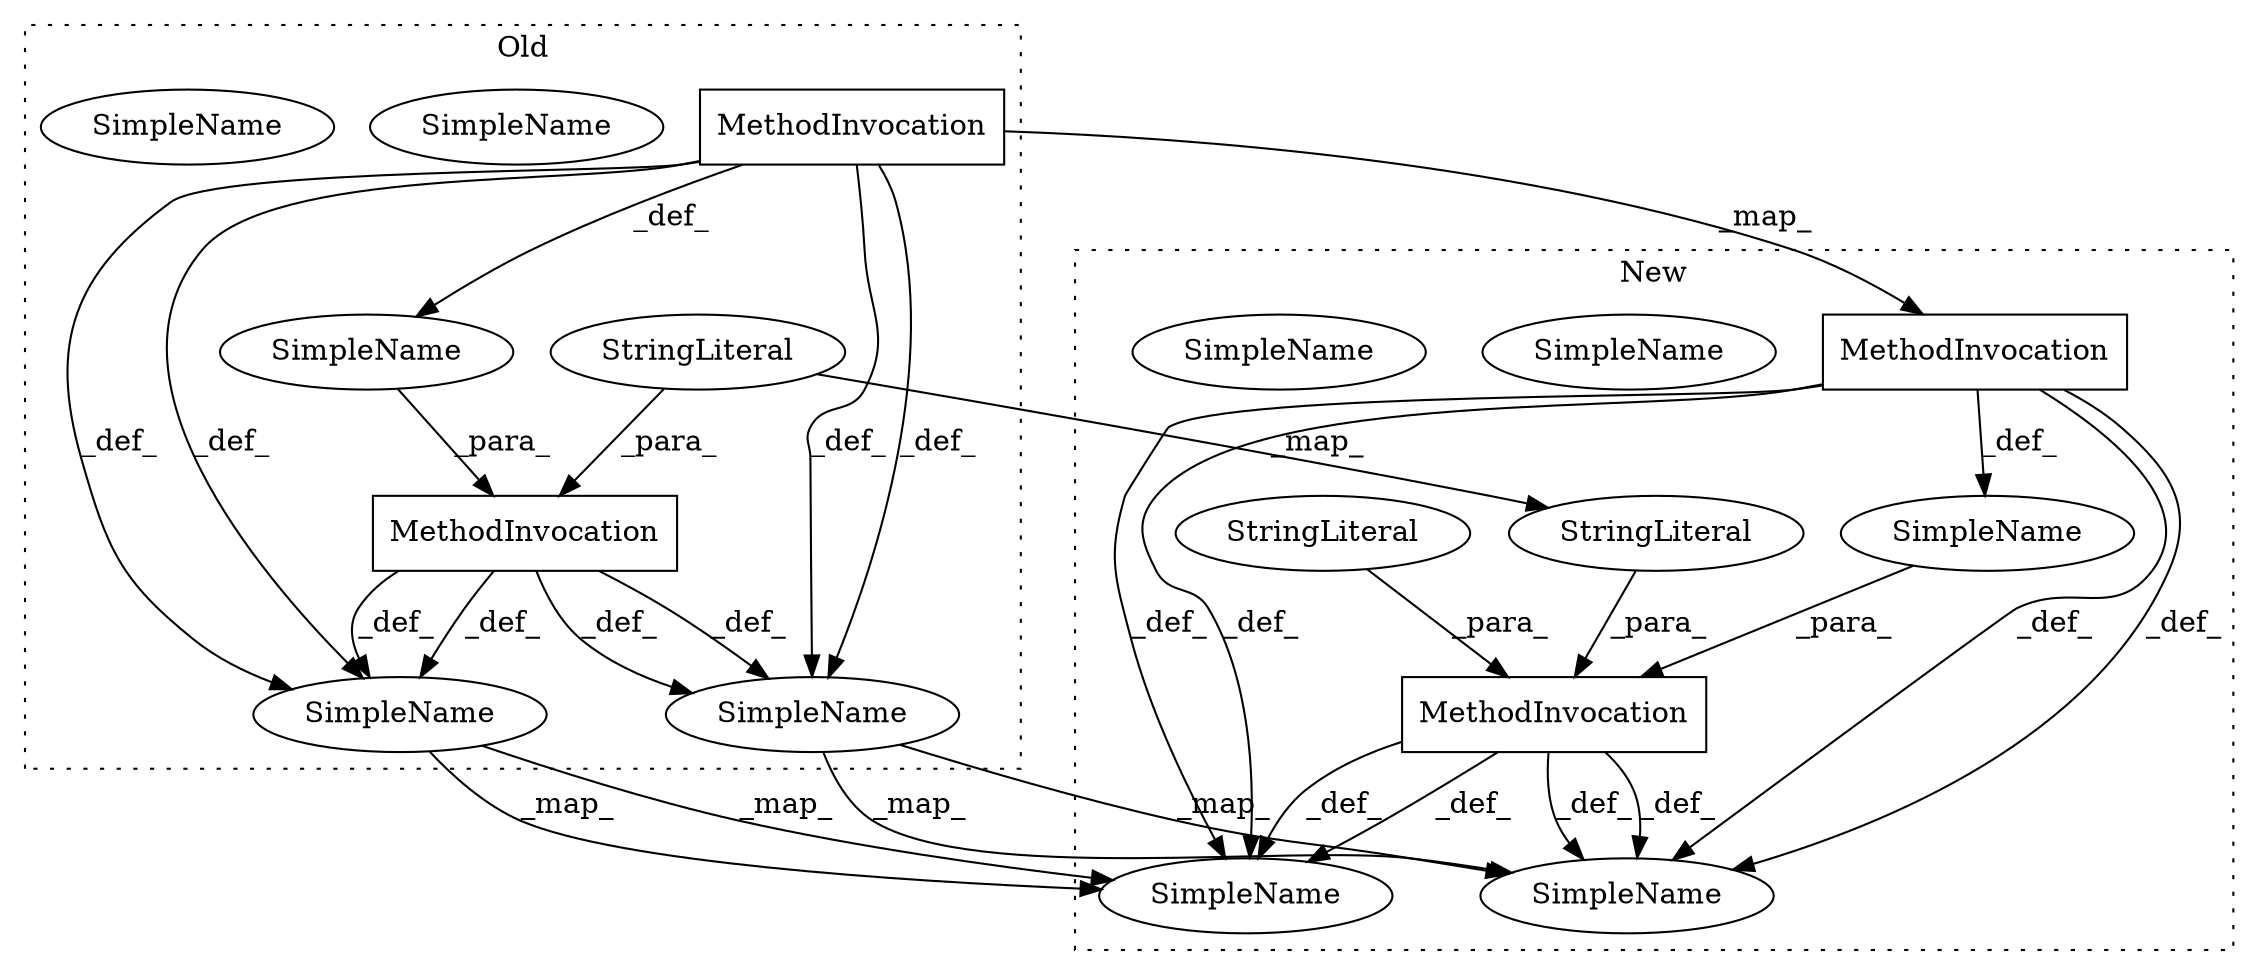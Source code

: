 digraph G {
subgraph cluster0 {
1 [label="MethodInvocation" a="32" s="397,430" l="8,1" shape="box"];
2 [label="MethodInvocation" a="32" s="384,475" l="5,1" shape="box"];
9 [label="SimpleName" a="42" s="367" l="8" shape="ellipse"];
11 [label="SimpleName" a="42" s="482" l="2" shape="ellipse"];
12 [label="SimpleName" a="42" s="" l="" shape="ellipse"];
13 [label="SimpleName" a="42" s="482" l="2" shape="ellipse"];
14 [label="SimpleName" a="42" s="367" l="8" shape="ellipse"];
15 [label="StringLiteral" a="45" s="432" l="43" shape="ellipse"];
label = "Old";
style="dotted";
}
subgraph cluster1 {
3 [label="MethodInvocation" a="32" s="413,446" l="8,1" shape="box"];
4 [label="MethodInvocation" a="32" s="400,499" l="5,1" shape="box"];
5 [label="SimpleName" a="42" s="383" l="8" shape="ellipse"];
6 [label="SimpleName" a="42" s="383" l="8" shape="ellipse"];
7 [label="SimpleName" a="42" s="" l="" shape="ellipse"];
8 [label="SimpleName" a="42" s="518" l="2" shape="ellipse"];
10 [label="SimpleName" a="42" s="518" l="2" shape="ellipse"];
16 [label="StringLiteral" a="45" s="466" l="6" shape="ellipse"];
17 [label="StringLiteral" a="45" s="473" l="26" shape="ellipse"];
label = "New";
style="dotted";
}
1 -> 12 [label="_def_"];
1 -> 14 [label="_def_"];
1 -> 13 [label="_def_"];
1 -> 14 [label="_def_"];
1 -> 3 [label="_map_"];
1 -> 13 [label="_def_"];
2 -> 13 [label="_def_"];
2 -> 13 [label="_def_"];
2 -> 14 [label="_def_"];
2 -> 14 [label="_def_"];
3 -> 6 [label="_def_"];
3 -> 10 [label="_def_"];
3 -> 10 [label="_def_"];
3 -> 6 [label="_def_"];
3 -> 7 [label="_def_"];
4 -> 6 [label="_def_"];
4 -> 6 [label="_def_"];
4 -> 10 [label="_def_"];
4 -> 10 [label="_def_"];
7 -> 4 [label="_para_"];
12 -> 2 [label="_para_"];
13 -> 10 [label="_map_"];
13 -> 10 [label="_map_"];
14 -> 6 [label="_map_"];
14 -> 6 [label="_map_"];
15 -> 2 [label="_para_"];
15 -> 17 [label="_map_"];
16 -> 4 [label="_para_"];
17 -> 4 [label="_para_"];
}